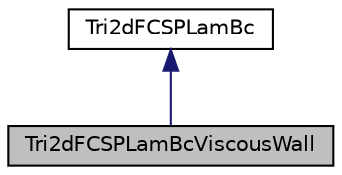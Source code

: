 digraph "Tri2dFCSPLamBcViscousWall"
{
  edge [fontname="Helvetica",fontsize="10",labelfontname="Helvetica",labelfontsize="10"];
  node [fontname="Helvetica",fontsize="10",shape=record];
  Node1 [label="Tri2dFCSPLamBcViscousWall",height=0.2,width=0.4,color="black", fillcolor="grey75", style="filled" fontcolor="black"];
  Node2 -> Node1 [dir="back",color="midnightblue",fontsize="10",style="solid",fontname="Helvetica"];
  Node2 [label="Tri2dFCSPLamBc",height=0.2,width=0.4,color="black", fillcolor="white", style="filled",URL="$classTri2dFCSPLamBc.html",tooltip="Class Tri2dFCSPLamBc holds the data and specifies the operations for various boundary conditions rela..."];
}

